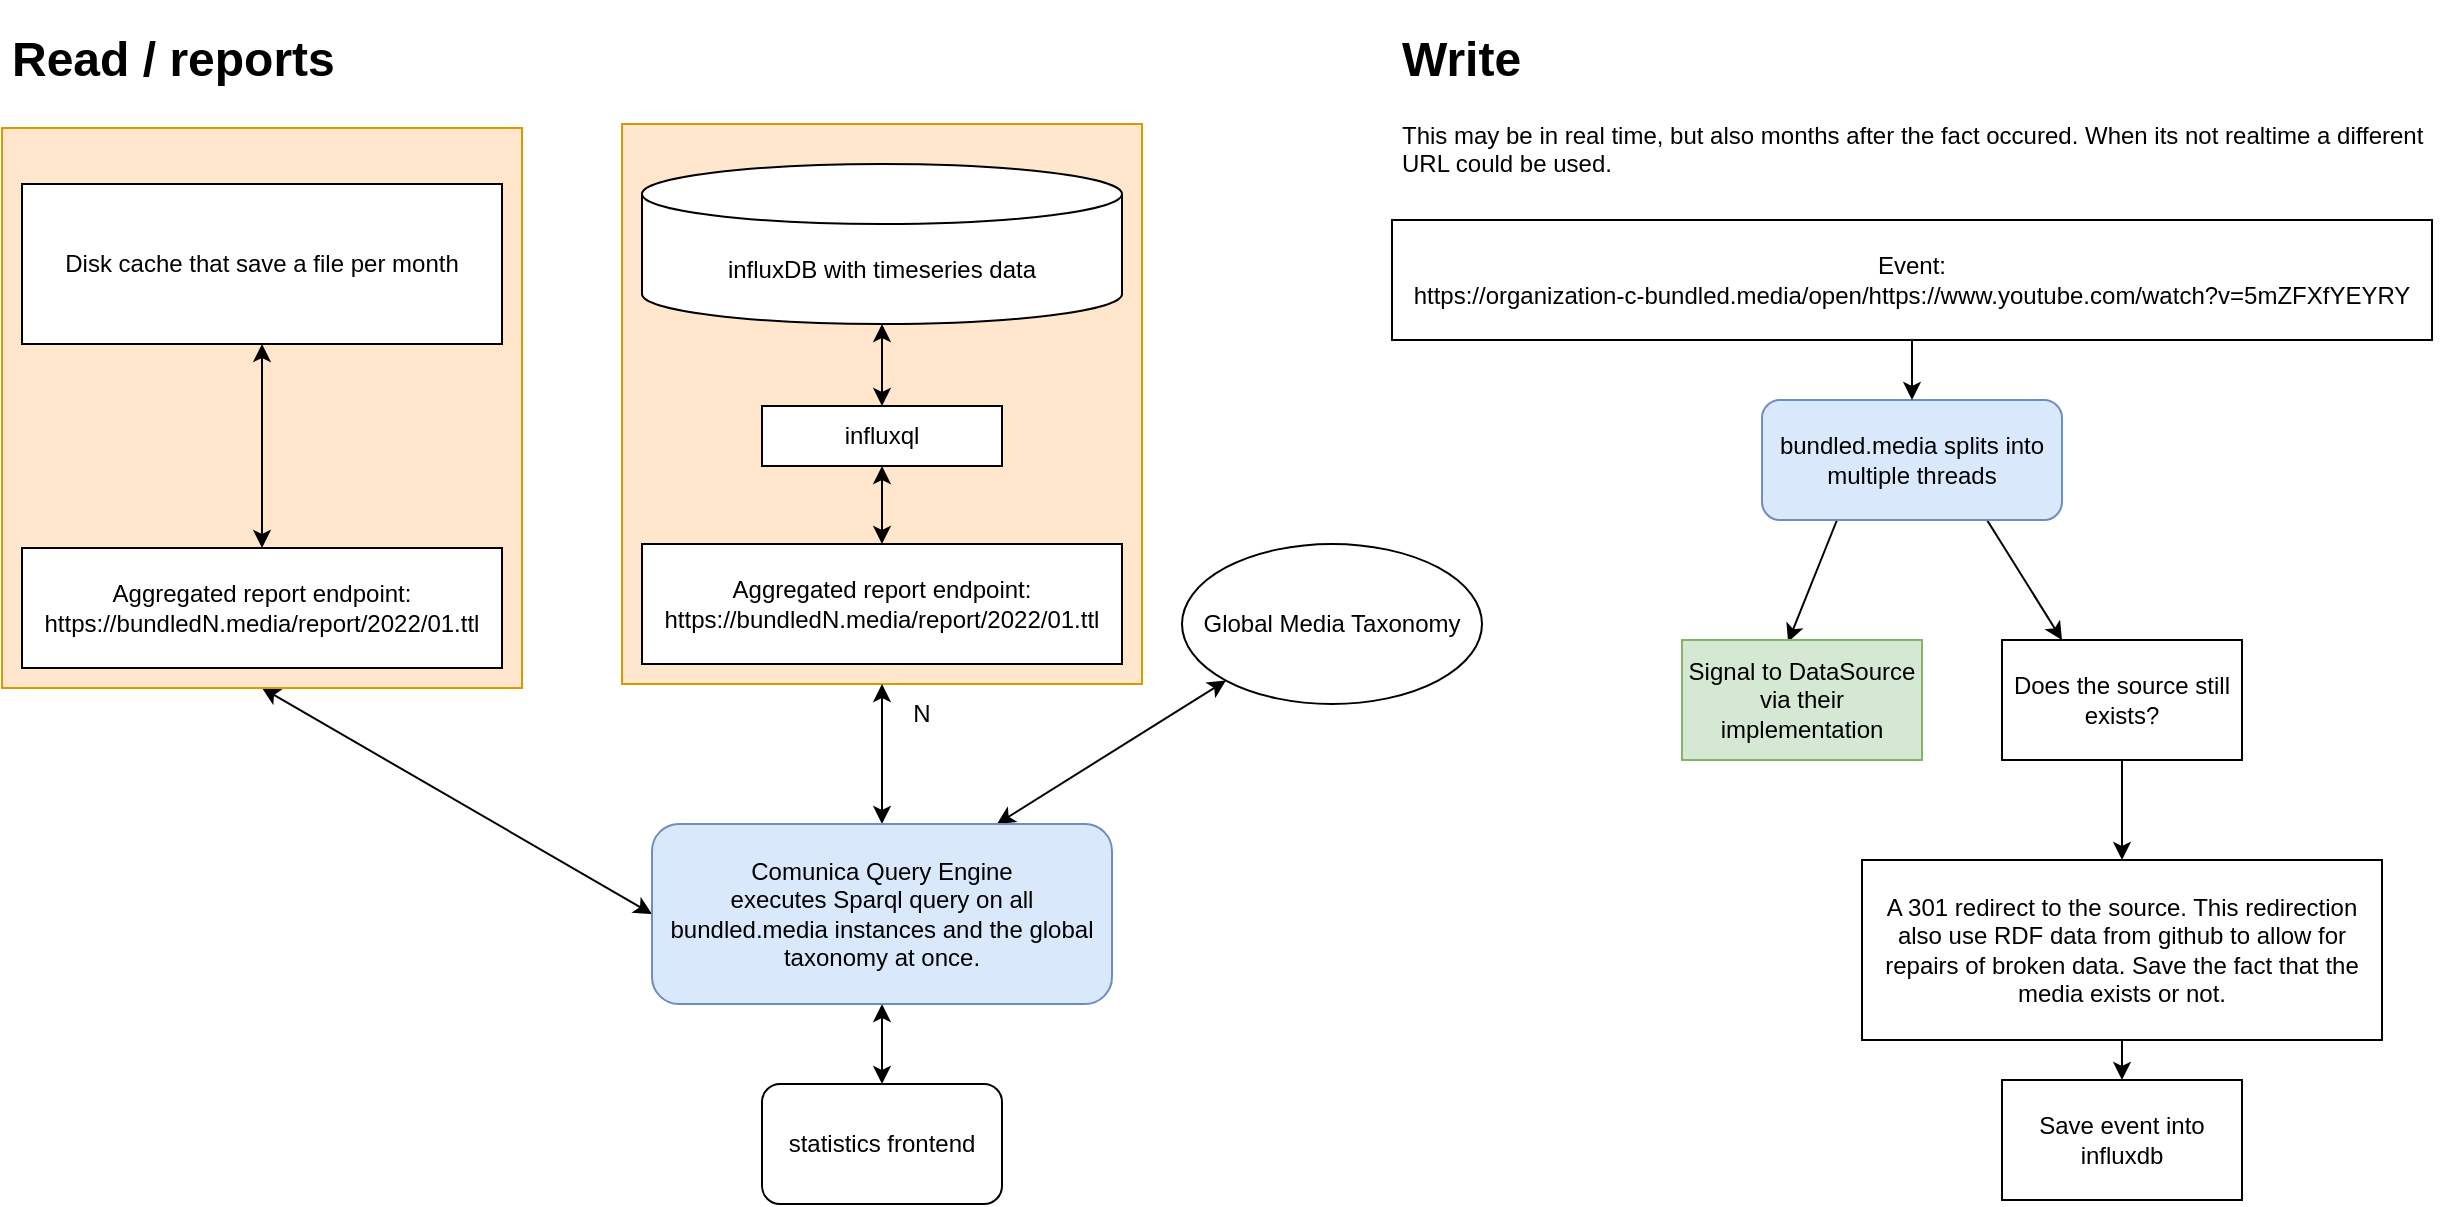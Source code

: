 <mxfile>
    <diagram id="YlMXlF1___ZSP1ZNmGy7" name="Page-1">
        <mxGraphModel dx="1782" dy="1077" grid="1" gridSize="10" guides="1" tooltips="1" connect="1" arrows="1" fold="1" page="1" pageScale="1" pageWidth="850" pageHeight="1100" math="0" shadow="0">
            <root>
                <mxCell id="0"/>
                <mxCell id="1" parent="0"/>
                <mxCell id="2" value="statistics frontend" style="rounded=1;whiteSpace=wrap;html=1;" parent="1" vertex="1">
                    <mxGeometry x="435" y="572" width="120" height="60" as="geometry"/>
                </mxCell>
                <mxCell id="4" value="" style="rounded=0;whiteSpace=wrap;html=1;fillColor=#ffe6cc;strokeColor=#d79b00;" parent="1" vertex="1">
                    <mxGeometry x="365" y="92" width="260" height="280" as="geometry"/>
                </mxCell>
                <mxCell id="5" value="influxDB with timeseries data" style="shape=cylinder3;whiteSpace=wrap;html=1;boundedLbl=1;backgroundOutline=1;size=15;" parent="1" vertex="1">
                    <mxGeometry x="375" y="112" width="240" height="80" as="geometry"/>
                </mxCell>
                <mxCell id="9" style="edgeStyle=none;html=1;exitX=0.5;exitY=0;exitDx=0;exitDy=0;entryX=0.5;entryY=1;entryDx=0;entryDy=0;startArrow=classic;startFill=1;" parent="1" source="6" target="7" edge="1">
                    <mxGeometry relative="1" as="geometry"/>
                </mxCell>
                <mxCell id="6" value="Aggregated report endpoint:&lt;br&gt;https://bundledN.media/report/2022/01.ttl" style="rounded=0;whiteSpace=wrap;html=1;" parent="1" vertex="1">
                    <mxGeometry x="375" y="302" width="240" height="60" as="geometry"/>
                </mxCell>
                <mxCell id="8" style="edgeStyle=none;html=1;exitX=0.5;exitY=0;exitDx=0;exitDy=0;startArrow=classic;startFill=1;" parent="1" source="7" target="5" edge="1">
                    <mxGeometry relative="1" as="geometry"/>
                </mxCell>
                <mxCell id="7" value="influxql" style="rounded=0;whiteSpace=wrap;html=1;" parent="1" vertex="1">
                    <mxGeometry x="435" y="233" width="120" height="30" as="geometry"/>
                </mxCell>
                <mxCell id="11" style="edgeStyle=none;html=1;exitX=0.5;exitY=0;exitDx=0;exitDy=0;entryX=0.5;entryY=1;entryDx=0;entryDy=0;startArrow=classic;startFill=1;" parent="1" source="10" target="4" edge="1">
                    <mxGeometry relative="1" as="geometry"/>
                </mxCell>
                <mxCell id="16" style="edgeStyle=none;html=1;exitX=0.5;exitY=1;exitDx=0;exitDy=0;startArrow=classic;startFill=1;" parent="1" source="10" target="2" edge="1">
                    <mxGeometry relative="1" as="geometry"/>
                </mxCell>
                <mxCell id="21" style="edgeStyle=none;html=1;exitX=0.75;exitY=0;exitDx=0;exitDy=0;entryX=0;entryY=1;entryDx=0;entryDy=0;startArrow=classic;startFill=1;" parent="1" source="10" target="20" edge="1">
                    <mxGeometry relative="1" as="geometry"/>
                </mxCell>
                <mxCell id="50" style="edgeStyle=none;html=1;exitX=0;exitY=0.5;exitDx=0;exitDy=0;entryX=0.5;entryY=1;entryDx=0;entryDy=0;startArrow=classic;startFill=1;" edge="1" parent="1" source="10" target="42">
                    <mxGeometry relative="1" as="geometry"/>
                </mxCell>
                <mxCell id="10" value="Comunica Query Engine&lt;br&gt;executes Sparql query on all bundled.media instances and the global taxonomy at once." style="rounded=1;whiteSpace=wrap;html=1;fillColor=#dae8fc;strokeColor=#6c8ebf;" parent="1" vertex="1">
                    <mxGeometry x="380" y="442" width="230" height="90" as="geometry"/>
                </mxCell>
                <mxCell id="20" value="Global Media Taxonomy" style="ellipse;whiteSpace=wrap;html=1;" parent="1" vertex="1">
                    <mxGeometry x="645" y="302" width="150" height="80" as="geometry"/>
                </mxCell>
                <mxCell id="22" value="N" style="text;html=1;strokeColor=none;fillColor=none;align=center;verticalAlign=middle;whiteSpace=wrap;rounded=0;" parent="1" vertex="1">
                    <mxGeometry x="485" y="372" width="60" height="30" as="geometry"/>
                </mxCell>
                <mxCell id="24" value="&lt;h1&gt;Read / reports&lt;/h1&gt;" style="text;html=1;strokeColor=none;fillColor=none;spacing=5;spacingTop=-20;whiteSpace=wrap;overflow=hidden;rounded=0;" parent="1" vertex="1">
                    <mxGeometry x="55" y="40" width="275" height="40" as="geometry"/>
                </mxCell>
                <mxCell id="25" value="&lt;h1&gt;Write&lt;/h1&gt;&lt;div&gt;This may be in real time, but also months after the fact occured. When its not realtime a different URL could be used.&lt;/div&gt;" style="text;html=1;strokeColor=none;fillColor=none;spacing=5;spacingTop=-20;whiteSpace=wrap;overflow=hidden;rounded=0;" parent="1" vertex="1">
                    <mxGeometry x="750" y="40" width="525" height="80" as="geometry"/>
                </mxCell>
                <mxCell id="31" style="edgeStyle=none;html=1;exitX=0.25;exitY=1;exitDx=0;exitDy=0;entryX=0.442;entryY=0.017;entryDx=0;entryDy=0;entryPerimeter=0;startArrow=none;startFill=0;" parent="1" source="26" target="30" edge="1">
                    <mxGeometry relative="1" as="geometry"/>
                </mxCell>
                <mxCell id="41" style="edgeStyle=none;html=1;exitX=0.75;exitY=1;exitDx=0;exitDy=0;entryX=0.25;entryY=0;entryDx=0;entryDy=0;startArrow=none;startFill=0;" parent="1" source="26" target="37" edge="1">
                    <mxGeometry relative="1" as="geometry"/>
                </mxCell>
                <mxCell id="26" value="bundled.media splits into multiple threads" style="rounded=1;whiteSpace=wrap;html=1;fillColor=#dae8fc;strokeColor=#6c8ebf;" parent="1" vertex="1">
                    <mxGeometry x="935" y="230" width="150" height="60" as="geometry"/>
                </mxCell>
                <mxCell id="29" style="edgeStyle=none;html=1;exitX=0.5;exitY=1;exitDx=0;exitDy=0;entryX=0.5;entryY=0;entryDx=0;entryDy=0;startArrow=none;startFill=0;" parent="1" source="28" target="26" edge="1">
                    <mxGeometry relative="1" as="geometry"/>
                </mxCell>
                <mxCell id="28" value="Event:&lt;br&gt;https://organization-c-bundled.media/open/https://www.youtube.com/watch?v=5mZFXfYEYRY" style="rounded=0;whiteSpace=wrap;html=1;" parent="1" vertex="1">
                    <mxGeometry x="750" y="140" width="520" height="60" as="geometry"/>
                </mxCell>
                <mxCell id="30" value="Signal to DataSource via their implementation" style="rounded=0;whiteSpace=wrap;html=1;fillColor=#d5e8d4;strokeColor=#82b366;" parent="1" vertex="1">
                    <mxGeometry x="895" y="350" width="120" height="60" as="geometry"/>
                </mxCell>
                <mxCell id="40" style="edgeStyle=none;html=1;exitX=0.5;exitY=1;exitDx=0;exitDy=0;entryX=0.5;entryY=0;entryDx=0;entryDy=0;startArrow=none;startFill=0;" parent="1" source="32" target="34" edge="1">
                    <mxGeometry relative="1" as="geometry"/>
                </mxCell>
                <mxCell id="32" value="A 301 redirect to the source. This redirection also use RDF data from github to allow for repairs of broken data. Save the fact that the media exists or not." style="rounded=0;whiteSpace=wrap;html=1;" parent="1" vertex="1">
                    <mxGeometry x="985" y="460" width="260" height="90" as="geometry"/>
                </mxCell>
                <mxCell id="34" value="Save event into influxdb" style="rounded=0;whiteSpace=wrap;html=1;" parent="1" vertex="1">
                    <mxGeometry x="1055" y="570" width="120" height="60" as="geometry"/>
                </mxCell>
                <mxCell id="39" style="edgeStyle=none;html=1;exitX=0.5;exitY=1;exitDx=0;exitDy=0;startArrow=none;startFill=0;" parent="1" source="37" target="32" edge="1">
                    <mxGeometry relative="1" as="geometry"/>
                </mxCell>
                <mxCell id="37" value="Does the source still exists?" style="rounded=0;whiteSpace=wrap;html=1;" parent="1" vertex="1">
                    <mxGeometry x="1055" y="350" width="120" height="60" as="geometry"/>
                </mxCell>
                <mxCell id="42" value="" style="rounded=0;whiteSpace=wrap;html=1;fillColor=#ffe6cc;strokeColor=#d79b00;" vertex="1" parent="1">
                    <mxGeometry x="55" y="94" width="260" height="280" as="geometry"/>
                </mxCell>
                <mxCell id="45" value="Aggregated report endpoint:&lt;br&gt;https://bundledN.media/report/2022/01.ttl" style="rounded=0;whiteSpace=wrap;html=1;" vertex="1" parent="1">
                    <mxGeometry x="65" y="304" width="240" height="60" as="geometry"/>
                </mxCell>
                <mxCell id="49" style="edgeStyle=none;html=1;exitX=0.5;exitY=1;exitDx=0;exitDy=0;startArrow=classic;startFill=1;" edge="1" parent="1" source="48" target="45">
                    <mxGeometry relative="1" as="geometry"/>
                </mxCell>
                <mxCell id="48" value="Disk cache that save a file per month" style="rounded=0;whiteSpace=wrap;html=1;" vertex="1" parent="1">
                    <mxGeometry x="65" y="122" width="240" height="80" as="geometry"/>
                </mxCell>
            </root>
        </mxGraphModel>
    </diagram>
</mxfile>